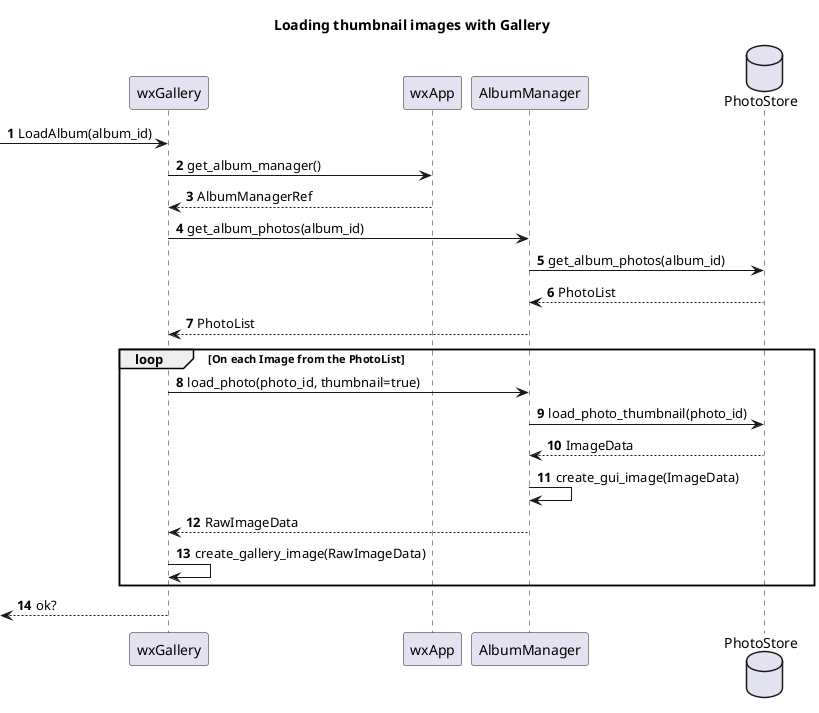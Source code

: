 @startuml
'https://plantuml.com/sequence-diagram

title Loading thumbnail images with Gallery
participant     wxGallery as gallery
participant     wxApp as app
participant     AlbumManager as manager
database        PhotoStore as store

autonumber

-> gallery : LoadAlbum(album_id)
gallery -> app : get_album_manager()
gallery <-- app: AlbumManagerRef
gallery -> manager : get_album_photos(album_id)
manager -> store : get_album_photos(album_id)
manager <-- store : PhotoList
gallery <-- manager : PhotoList

loop On each Image from the PhotoList
    gallery -> manager : load_photo(photo_id, thumbnail=true)
    manager -> store : load_photo_thumbnail(photo_id)
    manager <-- store : ImageData
    manager -> manager : create_gui_image(ImageData)
    gallery <-- manager : RawImageData
    gallery -> gallery: create_gallery_image(RawImageData)
end

<-- gallery : ok?

@enduml